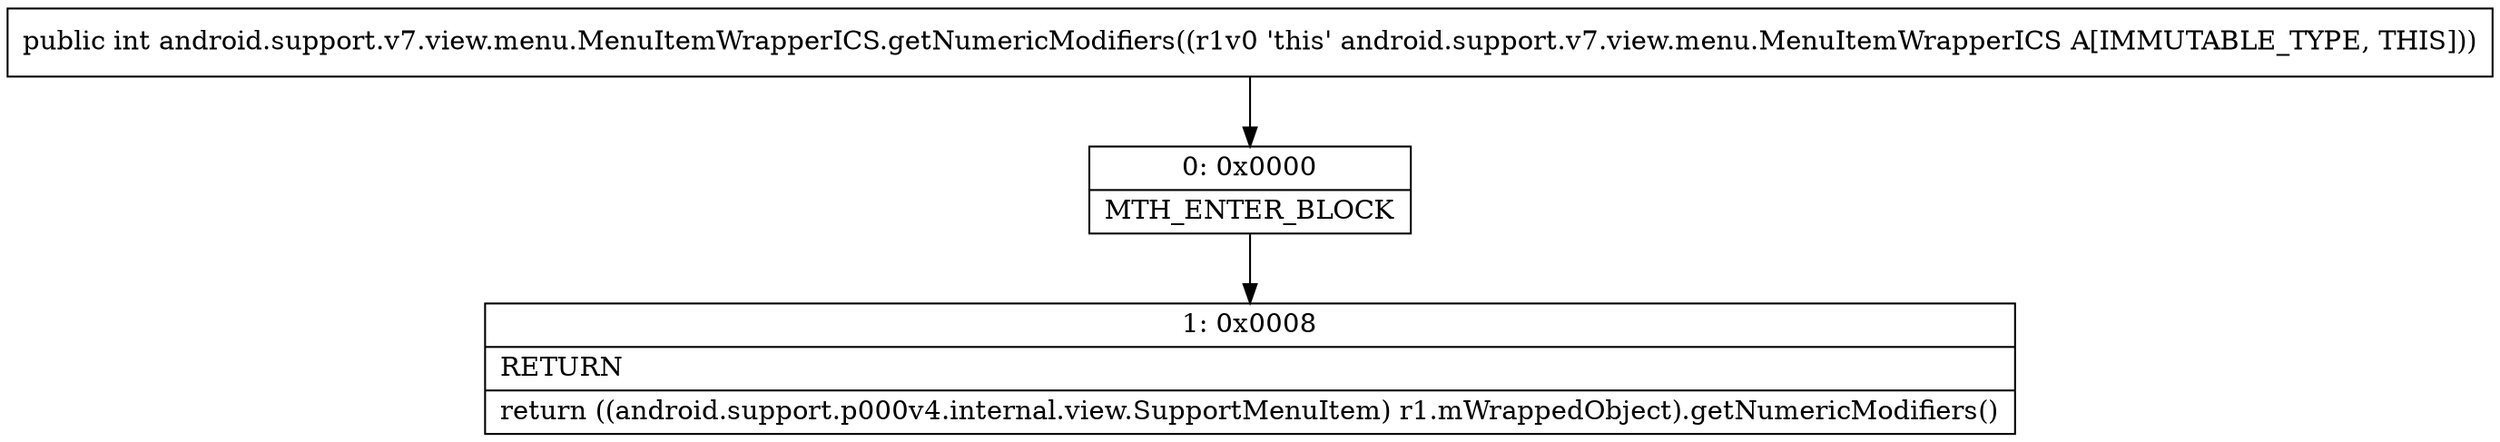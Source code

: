 digraph "CFG forandroid.support.v7.view.menu.MenuItemWrapperICS.getNumericModifiers()I" {
Node_0 [shape=record,label="{0\:\ 0x0000|MTH_ENTER_BLOCK\l}"];
Node_1 [shape=record,label="{1\:\ 0x0008|RETURN\l|return ((android.support.p000v4.internal.view.SupportMenuItem) r1.mWrappedObject).getNumericModifiers()\l}"];
MethodNode[shape=record,label="{public int android.support.v7.view.menu.MenuItemWrapperICS.getNumericModifiers((r1v0 'this' android.support.v7.view.menu.MenuItemWrapperICS A[IMMUTABLE_TYPE, THIS])) }"];
MethodNode -> Node_0;
Node_0 -> Node_1;
}

